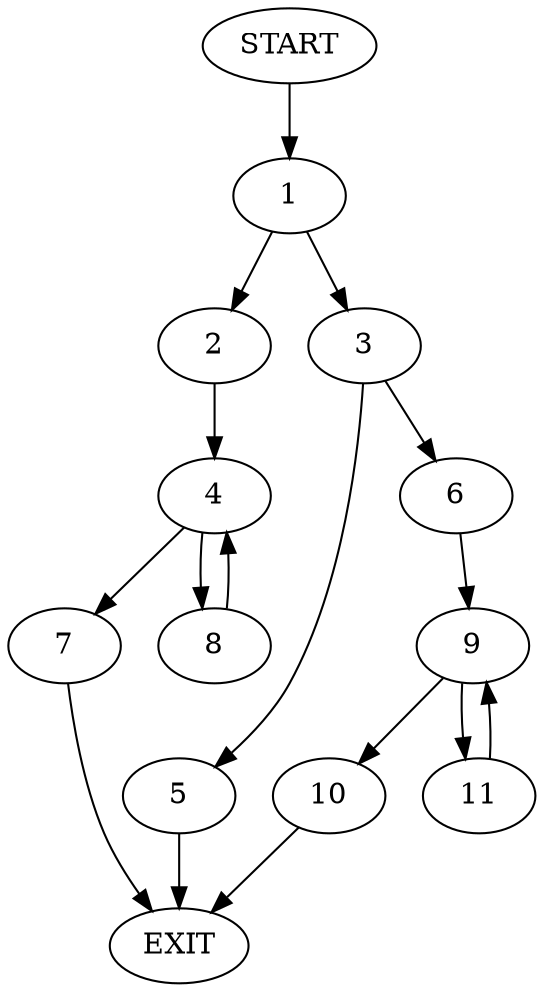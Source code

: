 digraph {
0 [label="START"]
12 [label="EXIT"]
0 -> 1
1 -> 2
1 -> 3
2 -> 4
3 -> 5
3 -> 6
4 -> 7
4 -> 8
7 -> 12
8 -> 4
5 -> 12
6 -> 9
9 -> 10
9 -> 11
10 -> 12
11 -> 9
}
